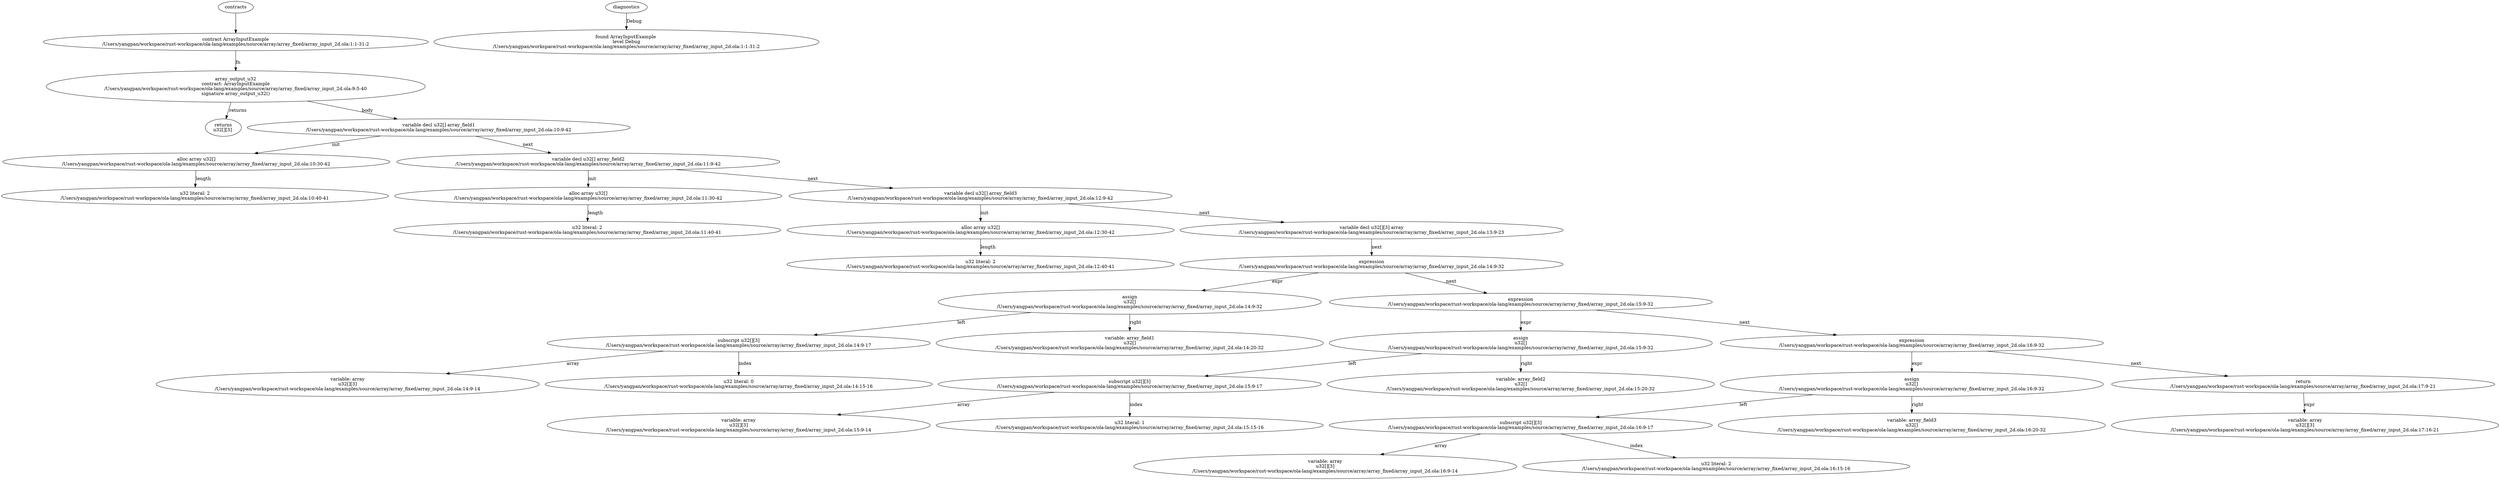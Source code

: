 strict digraph "/Users/yangpan/workspace/rust-workspace/ola-lang/examples/source/array/array_fixed/array_input_2d.ola" {
	contract [label="contract ArrayInputExample\n/Users/yangpan/workspace/rust-workspace/ola-lang/examples/source/array/array_fixed/array_input_2d.ola:1:1-31:2"]
	array_output_u32 [label="array_output_u32\ncontract: ArrayInputExample\n/Users/yangpan/workspace/rust-workspace/ola-lang/examples/source/array/array_fixed/array_input_2d.ola:9:5-40\nsignature array_output_u32()"]
	returns [label="returns\nu32[][3] "]
	var_decl [label="variable decl u32[] array_field1\n/Users/yangpan/workspace/rust-workspace/ola-lang/examples/source/array/array_fixed/array_input_2d.ola:10:9-42"]
	alloc_array [label="alloc array u32[]\n/Users/yangpan/workspace/rust-workspace/ola-lang/examples/source/array/array_fixed/array_input_2d.ola:10:30-42"]
	number_literal [label="u32 literal: 2\n/Users/yangpan/workspace/rust-workspace/ola-lang/examples/source/array/array_fixed/array_input_2d.ola:10:40-41"]
	var_decl_7 [label="variable decl u32[] array_field2\n/Users/yangpan/workspace/rust-workspace/ola-lang/examples/source/array/array_fixed/array_input_2d.ola:11:9-42"]
	alloc_array_8 [label="alloc array u32[]\n/Users/yangpan/workspace/rust-workspace/ola-lang/examples/source/array/array_fixed/array_input_2d.ola:11:30-42"]
	number_literal_9 [label="u32 literal: 2\n/Users/yangpan/workspace/rust-workspace/ola-lang/examples/source/array/array_fixed/array_input_2d.ola:11:40-41"]
	var_decl_10 [label="variable decl u32[] array_field3\n/Users/yangpan/workspace/rust-workspace/ola-lang/examples/source/array/array_fixed/array_input_2d.ola:12:9-42"]
	alloc_array_11 [label="alloc array u32[]\n/Users/yangpan/workspace/rust-workspace/ola-lang/examples/source/array/array_fixed/array_input_2d.ola:12:30-42"]
	number_literal_12 [label="u32 literal: 2\n/Users/yangpan/workspace/rust-workspace/ola-lang/examples/source/array/array_fixed/array_input_2d.ola:12:40-41"]
	var_decl_13 [label="variable decl u32[][3] array\n/Users/yangpan/workspace/rust-workspace/ola-lang/examples/source/array/array_fixed/array_input_2d.ola:13:9-23"]
	expr [label="expression\n/Users/yangpan/workspace/rust-workspace/ola-lang/examples/source/array/array_fixed/array_input_2d.ola:14:9-32"]
	assign [label="assign\nu32[]\n/Users/yangpan/workspace/rust-workspace/ola-lang/examples/source/array/array_fixed/array_input_2d.ola:14:9-32"]
	subscript [label="subscript u32[][3]\n/Users/yangpan/workspace/rust-workspace/ola-lang/examples/source/array/array_fixed/array_input_2d.ola:14:9-17"]
	variable [label="variable: array\nu32[][3]\n/Users/yangpan/workspace/rust-workspace/ola-lang/examples/source/array/array_fixed/array_input_2d.ola:14:9-14"]
	number_literal_18 [label="u32 literal: 0\n/Users/yangpan/workspace/rust-workspace/ola-lang/examples/source/array/array_fixed/array_input_2d.ola:14:15-16"]
	variable_19 [label="variable: array_field1\nu32[]\n/Users/yangpan/workspace/rust-workspace/ola-lang/examples/source/array/array_fixed/array_input_2d.ola:14:20-32"]
	expr_20 [label="expression\n/Users/yangpan/workspace/rust-workspace/ola-lang/examples/source/array/array_fixed/array_input_2d.ola:15:9-32"]
	assign_21 [label="assign\nu32[]\n/Users/yangpan/workspace/rust-workspace/ola-lang/examples/source/array/array_fixed/array_input_2d.ola:15:9-32"]
	subscript_22 [label="subscript u32[][3]\n/Users/yangpan/workspace/rust-workspace/ola-lang/examples/source/array/array_fixed/array_input_2d.ola:15:9-17"]
	variable_23 [label="variable: array\nu32[][3]\n/Users/yangpan/workspace/rust-workspace/ola-lang/examples/source/array/array_fixed/array_input_2d.ola:15:9-14"]
	number_literal_24 [label="u32 literal: 1\n/Users/yangpan/workspace/rust-workspace/ola-lang/examples/source/array/array_fixed/array_input_2d.ola:15:15-16"]
	variable_25 [label="variable: array_field2\nu32[]\n/Users/yangpan/workspace/rust-workspace/ola-lang/examples/source/array/array_fixed/array_input_2d.ola:15:20-32"]
	expr_26 [label="expression\n/Users/yangpan/workspace/rust-workspace/ola-lang/examples/source/array/array_fixed/array_input_2d.ola:16:9-32"]
	assign_27 [label="assign\nu32[]\n/Users/yangpan/workspace/rust-workspace/ola-lang/examples/source/array/array_fixed/array_input_2d.ola:16:9-32"]
	subscript_28 [label="subscript u32[][3]\n/Users/yangpan/workspace/rust-workspace/ola-lang/examples/source/array/array_fixed/array_input_2d.ola:16:9-17"]
	variable_29 [label="variable: array\nu32[][3]\n/Users/yangpan/workspace/rust-workspace/ola-lang/examples/source/array/array_fixed/array_input_2d.ola:16:9-14"]
	number_literal_30 [label="u32 literal: 2\n/Users/yangpan/workspace/rust-workspace/ola-lang/examples/source/array/array_fixed/array_input_2d.ola:16:15-16"]
	variable_31 [label="variable: array_field3\nu32[]\n/Users/yangpan/workspace/rust-workspace/ola-lang/examples/source/array/array_fixed/array_input_2d.ola:16:20-32"]
	return [label="return\n/Users/yangpan/workspace/rust-workspace/ola-lang/examples/source/array/array_fixed/array_input_2d.ola:17:9-21"]
	variable_33 [label="variable: array\nu32[][3]\n/Users/yangpan/workspace/rust-workspace/ola-lang/examples/source/array/array_fixed/array_input_2d.ola:17:16-21"]
	diagnostic [label="found ArrayInputExample \nlevel Debug\n/Users/yangpan/workspace/rust-workspace/ola-lang/examples/source/array/array_fixed/array_input_2d.ola:1:1-31:2"]
	contracts -> contract
	contract -> array_output_u32 [label="fn"]
	array_output_u32 -> returns [label="returns"]
	array_output_u32 -> var_decl [label="body"]
	var_decl -> alloc_array [label="init"]
	alloc_array -> number_literal [label="length"]
	var_decl -> var_decl_7 [label="next"]
	var_decl_7 -> alloc_array_8 [label="init"]
	alloc_array_8 -> number_literal_9 [label="length"]
	var_decl_7 -> var_decl_10 [label="next"]
	var_decl_10 -> alloc_array_11 [label="init"]
	alloc_array_11 -> number_literal_12 [label="length"]
	var_decl_10 -> var_decl_13 [label="next"]
	var_decl_13 -> expr [label="next"]
	expr -> assign [label="expr"]
	assign -> subscript [label="left"]
	subscript -> variable [label="array"]
	subscript -> number_literal_18 [label="index"]
	assign -> variable_19 [label="right"]
	expr -> expr_20 [label="next"]
	expr_20 -> assign_21 [label="expr"]
	assign_21 -> subscript_22 [label="left"]
	subscript_22 -> variable_23 [label="array"]
	subscript_22 -> number_literal_24 [label="index"]
	assign_21 -> variable_25 [label="right"]
	expr_20 -> expr_26 [label="next"]
	expr_26 -> assign_27 [label="expr"]
	assign_27 -> subscript_28 [label="left"]
	subscript_28 -> variable_29 [label="array"]
	subscript_28 -> number_literal_30 [label="index"]
	assign_27 -> variable_31 [label="right"]
	expr_26 -> return [label="next"]
	return -> variable_33 [label="expr"]
	diagnostics -> diagnostic [label="Debug"]
}
